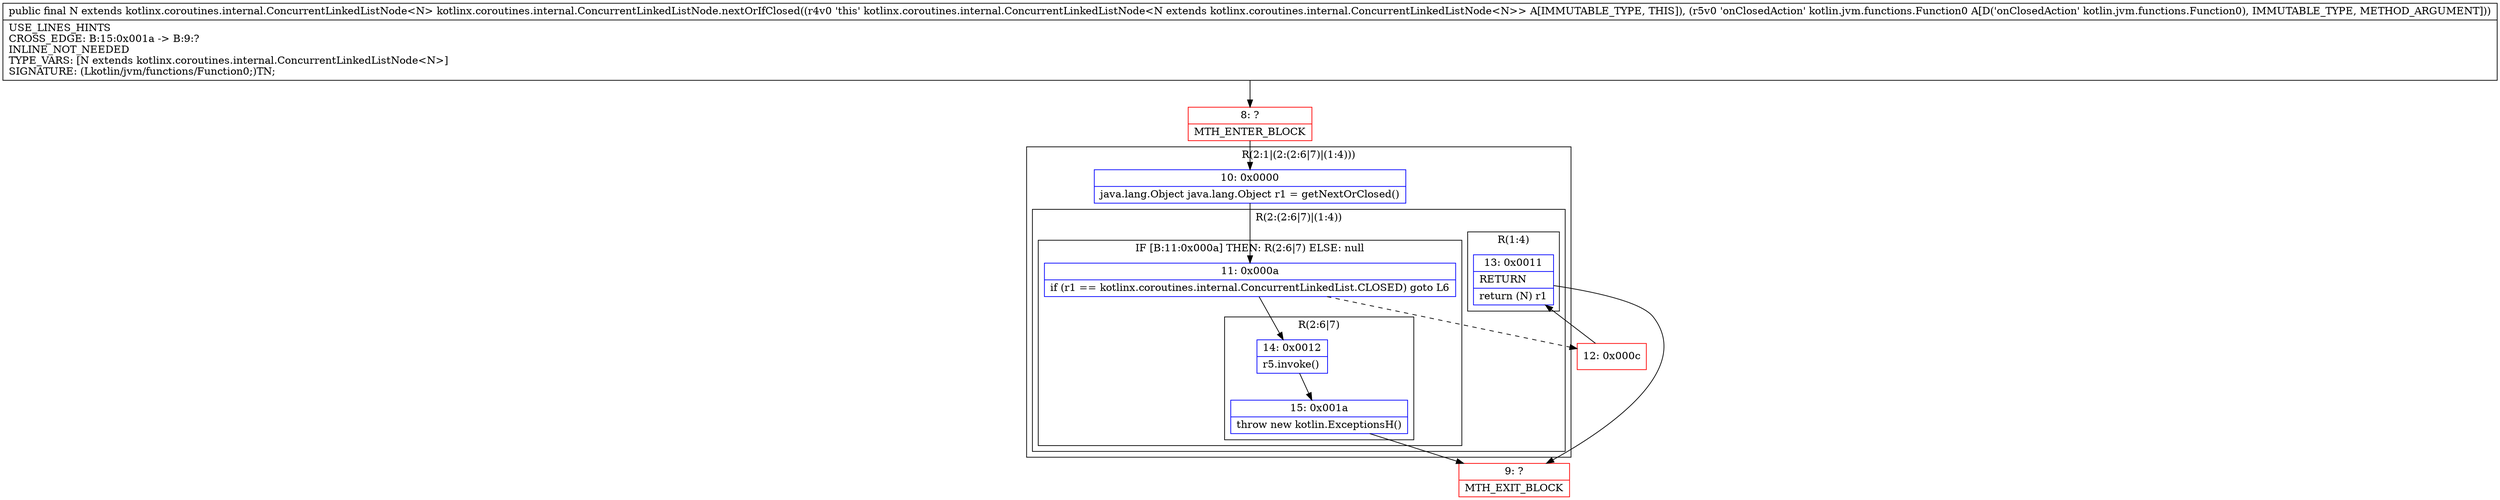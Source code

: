 digraph "CFG forkotlinx.coroutines.internal.ConcurrentLinkedListNode.nextOrIfClosed(Lkotlin\/jvm\/functions\/Function0;)Lkotlinx\/coroutines\/internal\/ConcurrentLinkedListNode;" {
subgraph cluster_Region_1490593690 {
label = "R(2:1|(2:(2:6|7)|(1:4)))";
node [shape=record,color=blue];
Node_10 [shape=record,label="{10\:\ 0x0000|java.lang.Object java.lang.Object r1 = getNextOrClosed()\l}"];
subgraph cluster_Region_439546203 {
label = "R(2:(2:6|7)|(1:4))";
node [shape=record,color=blue];
subgraph cluster_IfRegion_739115821 {
label = "IF [B:11:0x000a] THEN: R(2:6|7) ELSE: null";
node [shape=record,color=blue];
Node_11 [shape=record,label="{11\:\ 0x000a|if (r1 == kotlinx.coroutines.internal.ConcurrentLinkedList.CLOSED) goto L6\l}"];
subgraph cluster_Region_620709621 {
label = "R(2:6|7)";
node [shape=record,color=blue];
Node_14 [shape=record,label="{14\:\ 0x0012|r5.invoke()\l}"];
Node_15 [shape=record,label="{15\:\ 0x001a|throw new kotlin.ExceptionsH()\l}"];
}
}
subgraph cluster_Region_1275024807 {
label = "R(1:4)";
node [shape=record,color=blue];
Node_13 [shape=record,label="{13\:\ 0x0011|RETURN\l|return (N) r1\l}"];
}
}
}
Node_8 [shape=record,color=red,label="{8\:\ ?|MTH_ENTER_BLOCK\l}"];
Node_12 [shape=record,color=red,label="{12\:\ 0x000c}"];
Node_9 [shape=record,color=red,label="{9\:\ ?|MTH_EXIT_BLOCK\l}"];
MethodNode[shape=record,label="{public final N extends kotlinx.coroutines.internal.ConcurrentLinkedListNode\<N\> kotlinx.coroutines.internal.ConcurrentLinkedListNode.nextOrIfClosed((r4v0 'this' kotlinx.coroutines.internal.ConcurrentLinkedListNode\<N extends kotlinx.coroutines.internal.ConcurrentLinkedListNode\<N\>\> A[IMMUTABLE_TYPE, THIS]), (r5v0 'onClosedAction' kotlin.jvm.functions.Function0 A[D('onClosedAction' kotlin.jvm.functions.Function0), IMMUTABLE_TYPE, METHOD_ARGUMENT]))  | USE_LINES_HINTS\lCROSS_EDGE: B:15:0x001a \-\> B:9:?\lINLINE_NOT_NEEDED\lTYPE_VARS: [N extends kotlinx.coroutines.internal.ConcurrentLinkedListNode\<N\>]\lSIGNATURE: (Lkotlin\/jvm\/functions\/Function0;)TN;\l}"];
MethodNode -> Node_8;Node_10 -> Node_11;
Node_11 -> Node_12[style=dashed];
Node_11 -> Node_14;
Node_14 -> Node_15;
Node_15 -> Node_9;
Node_13 -> Node_9;
Node_8 -> Node_10;
Node_12 -> Node_13;
}


